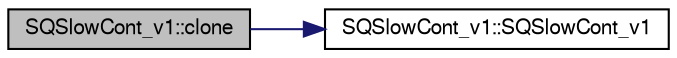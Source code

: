 digraph "SQSlowCont_v1::clone"
{
  bgcolor="transparent";
  edge [fontname="FreeSans",fontsize="10",labelfontname="FreeSans",labelfontsize="10"];
  node [fontname="FreeSans",fontsize="10",shape=record];
  rankdir="LR";
  Node1 [label="SQSlowCont_v1::clone",height=0.2,width=0.4,color="black", fillcolor="grey75", style="filled" fontcolor="black"];
  Node1 -> Node2 [color="midnightblue",fontsize="10",style="solid",fontname="FreeSans"];
  Node2 [label="SQSlowCont_v1::SQSlowCont_v1",height=0.2,width=0.4,color="black",URL="$d2/d69/classSQSlowCont__v1.html#a9feb1aeb44d17e880f7597e9bd0b36ca"];
}
